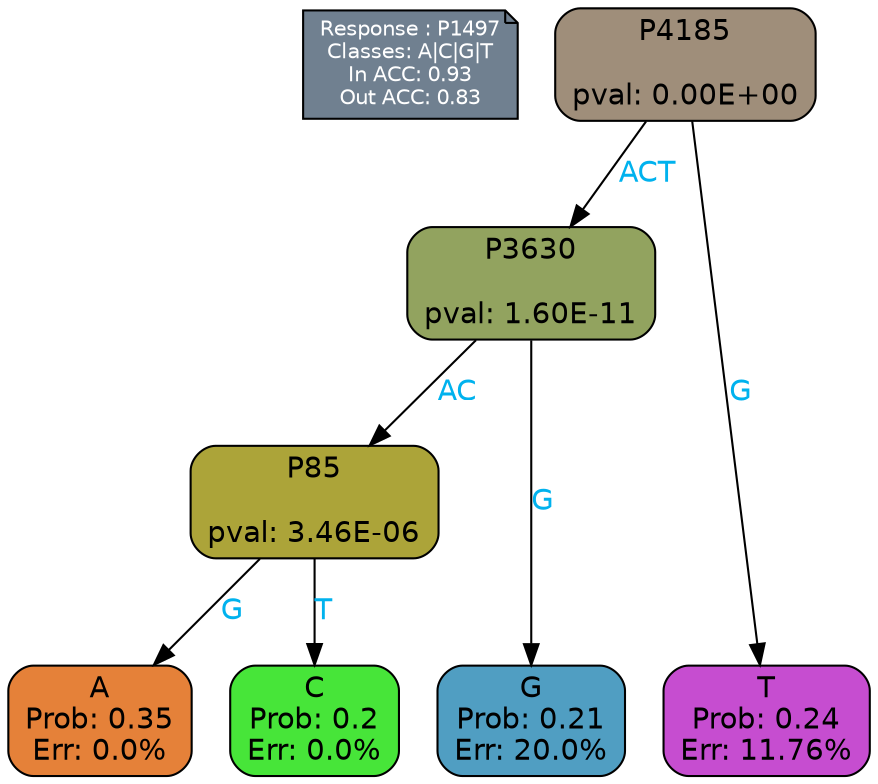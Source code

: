 digraph Tree {
node [shape=box, style="filled, rounded", color="black", fontname=helvetica] ;
graph [ranksep=equally, splines=polylines, bgcolor=transparent, dpi=600] ;
edge [fontname=helvetica] ;
LEGEND [label="Response : P1497
Classes: A|C|G|T
In ACC: 0.93
Out ACC: 0.83
",shape=note,align=left,style=filled,fillcolor="slategray",fontcolor="white",fontsize=10];1 [label="P4185

pval: 0.00E+00", fillcolor="#9f8e7a"] ;
2 [label="P3630

pval: 1.60E-11", fillcolor="#92a35f"] ;
3 [label="P85

pval: 3.46E-06", fillcolor="#aca439"] ;
4 [label="A
Prob: 0.35
Err: 0.0%", fillcolor="#e58139"] ;
5 [label="C
Prob: 0.2
Err: 0.0%", fillcolor="#47e539"] ;
6 [label="G
Prob: 0.21
Err: 20.0%", fillcolor="#509ec2"] ;
7 [label="T
Prob: 0.24
Err: 11.76%", fillcolor="#c64dd0"] ;
1 -> 2 [label="ACT",fontcolor=deepskyblue2] ;
1 -> 7 [label="G",fontcolor=deepskyblue2] ;
2 -> 3 [label="AC",fontcolor=deepskyblue2] ;
2 -> 6 [label="G",fontcolor=deepskyblue2] ;
3 -> 4 [label="G",fontcolor=deepskyblue2] ;
3 -> 5 [label="T",fontcolor=deepskyblue2] ;
{rank = same; 4;5;6;7;}{rank = same; LEGEND;1;}}